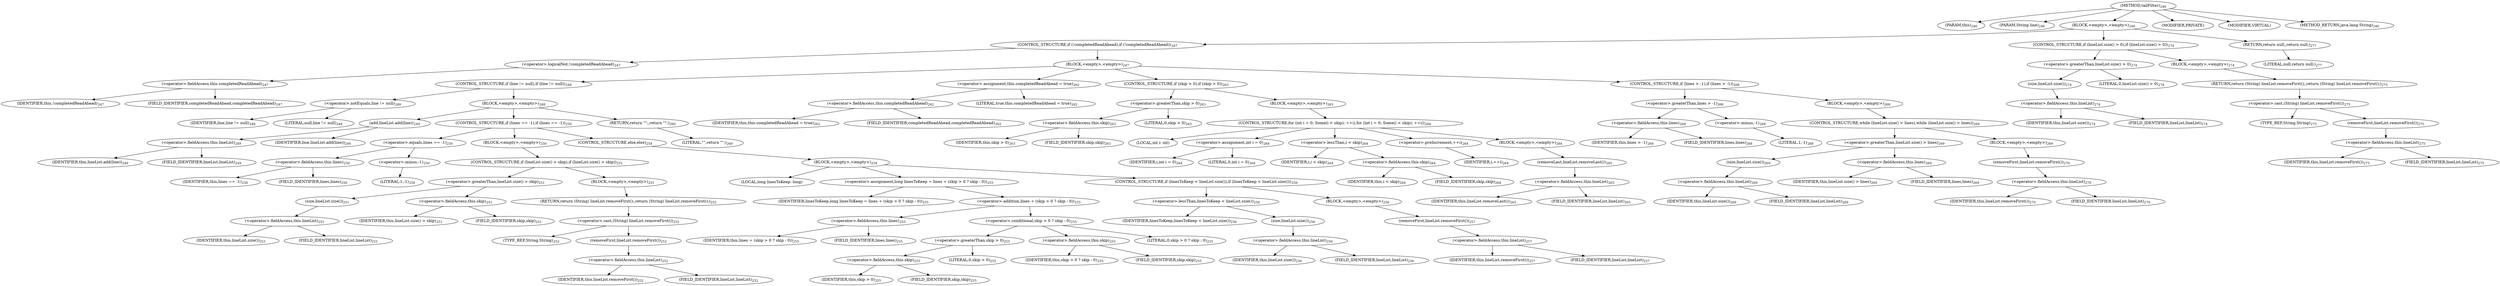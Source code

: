 digraph "tailFilter" {  
"398" [label = <(METHOD,tailFilter)<SUB>246</SUB>> ]
"399" [label = <(PARAM,this)<SUB>246</SUB>> ]
"400" [label = <(PARAM,String line)<SUB>246</SUB>> ]
"401" [label = <(BLOCK,&lt;empty&gt;,&lt;empty&gt;)<SUB>246</SUB>> ]
"402" [label = <(CONTROL_STRUCTURE,if (!completedReadAhead),if (!completedReadAhead))<SUB>247</SUB>> ]
"403" [label = <(&lt;operator&gt;.logicalNot,!completedReadAhead)<SUB>247</SUB>> ]
"404" [label = <(&lt;operator&gt;.fieldAccess,this.completedReadAhead)<SUB>247</SUB>> ]
"405" [label = <(IDENTIFIER,this,!completedReadAhead)<SUB>247</SUB>> ]
"406" [label = <(FIELD_IDENTIFIER,completedReadAhead,completedReadAhead)<SUB>247</SUB>> ]
"407" [label = <(BLOCK,&lt;empty&gt;,&lt;empty&gt;)<SUB>247</SUB>> ]
"408" [label = <(CONTROL_STRUCTURE,if (line != null),if (line != null))<SUB>248</SUB>> ]
"409" [label = <(&lt;operator&gt;.notEquals,line != null)<SUB>248</SUB>> ]
"410" [label = <(IDENTIFIER,line,line != null)<SUB>248</SUB>> ]
"411" [label = <(LITERAL,null,line != null)<SUB>248</SUB>> ]
"412" [label = <(BLOCK,&lt;empty&gt;,&lt;empty&gt;)<SUB>248</SUB>> ]
"413" [label = <(add,lineList.add(line))<SUB>249</SUB>> ]
"414" [label = <(&lt;operator&gt;.fieldAccess,this.lineList)<SUB>249</SUB>> ]
"415" [label = <(IDENTIFIER,this,lineList.add(line))<SUB>249</SUB>> ]
"416" [label = <(FIELD_IDENTIFIER,lineList,lineList)<SUB>249</SUB>> ]
"417" [label = <(IDENTIFIER,line,lineList.add(line))<SUB>249</SUB>> ]
"418" [label = <(CONTROL_STRUCTURE,if (lines == -1),if (lines == -1))<SUB>250</SUB>> ]
"419" [label = <(&lt;operator&gt;.equals,lines == -1)<SUB>250</SUB>> ]
"420" [label = <(&lt;operator&gt;.fieldAccess,this.lines)<SUB>250</SUB>> ]
"421" [label = <(IDENTIFIER,this,lines == -1)<SUB>250</SUB>> ]
"422" [label = <(FIELD_IDENTIFIER,lines,lines)<SUB>250</SUB>> ]
"423" [label = <(&lt;operator&gt;.minus,-1)<SUB>250</SUB>> ]
"424" [label = <(LITERAL,1,-1)<SUB>250</SUB>> ]
"425" [label = <(BLOCK,&lt;empty&gt;,&lt;empty&gt;)<SUB>250</SUB>> ]
"426" [label = <(CONTROL_STRUCTURE,if (lineList.size() &gt; skip),if (lineList.size() &gt; skip))<SUB>251</SUB>> ]
"427" [label = <(&lt;operator&gt;.greaterThan,lineList.size() &gt; skip)<SUB>251</SUB>> ]
"428" [label = <(size,lineList.size())<SUB>251</SUB>> ]
"429" [label = <(&lt;operator&gt;.fieldAccess,this.lineList)<SUB>251</SUB>> ]
"430" [label = <(IDENTIFIER,this,lineList.size())<SUB>251</SUB>> ]
"431" [label = <(FIELD_IDENTIFIER,lineList,lineList)<SUB>251</SUB>> ]
"432" [label = <(&lt;operator&gt;.fieldAccess,this.skip)<SUB>251</SUB>> ]
"433" [label = <(IDENTIFIER,this,lineList.size() &gt; skip)<SUB>251</SUB>> ]
"434" [label = <(FIELD_IDENTIFIER,skip,skip)<SUB>251</SUB>> ]
"435" [label = <(BLOCK,&lt;empty&gt;,&lt;empty&gt;)<SUB>251</SUB>> ]
"436" [label = <(RETURN,return (String) lineList.removeFirst();,return (String) lineList.removeFirst();)<SUB>252</SUB>> ]
"437" [label = <(&lt;operator&gt;.cast,(String) lineList.removeFirst())<SUB>252</SUB>> ]
"438" [label = <(TYPE_REF,String,String)<SUB>252</SUB>> ]
"439" [label = <(removeFirst,lineList.removeFirst())<SUB>252</SUB>> ]
"440" [label = <(&lt;operator&gt;.fieldAccess,this.lineList)<SUB>252</SUB>> ]
"441" [label = <(IDENTIFIER,this,lineList.removeFirst())<SUB>252</SUB>> ]
"442" [label = <(FIELD_IDENTIFIER,lineList,lineList)<SUB>252</SUB>> ]
"443" [label = <(CONTROL_STRUCTURE,else,else)<SUB>254</SUB>> ]
"444" [label = <(BLOCK,&lt;empty&gt;,&lt;empty&gt;)<SUB>254</SUB>> ]
"445" [label = <(LOCAL,long linesToKeep: long)> ]
"446" [label = <(&lt;operator&gt;.assignment,long linesToKeep = lines + (skip &gt; 0 ? skip : 0))<SUB>255</SUB>> ]
"447" [label = <(IDENTIFIER,linesToKeep,long linesToKeep = lines + (skip &gt; 0 ? skip : 0))<SUB>255</SUB>> ]
"448" [label = <(&lt;operator&gt;.addition,lines + (skip &gt; 0 ? skip : 0))<SUB>255</SUB>> ]
"449" [label = <(&lt;operator&gt;.fieldAccess,this.lines)<SUB>255</SUB>> ]
"450" [label = <(IDENTIFIER,this,lines + (skip &gt; 0 ? skip : 0))<SUB>255</SUB>> ]
"451" [label = <(FIELD_IDENTIFIER,lines,lines)<SUB>255</SUB>> ]
"452" [label = <(&lt;operator&gt;.conditional,skip &gt; 0 ? skip : 0)<SUB>255</SUB>> ]
"453" [label = <(&lt;operator&gt;.greaterThan,skip &gt; 0)<SUB>255</SUB>> ]
"454" [label = <(&lt;operator&gt;.fieldAccess,this.skip)<SUB>255</SUB>> ]
"455" [label = <(IDENTIFIER,this,skip &gt; 0)<SUB>255</SUB>> ]
"456" [label = <(FIELD_IDENTIFIER,skip,skip)<SUB>255</SUB>> ]
"457" [label = <(LITERAL,0,skip &gt; 0)<SUB>255</SUB>> ]
"458" [label = <(&lt;operator&gt;.fieldAccess,this.skip)<SUB>255</SUB>> ]
"459" [label = <(IDENTIFIER,this,skip &gt; 0 ? skip : 0)<SUB>255</SUB>> ]
"460" [label = <(FIELD_IDENTIFIER,skip,skip)<SUB>255</SUB>> ]
"461" [label = <(LITERAL,0,skip &gt; 0 ? skip : 0)<SUB>255</SUB>> ]
"462" [label = <(CONTROL_STRUCTURE,if (linesToKeep &lt; lineList.size()),if (linesToKeep &lt; lineList.size()))<SUB>256</SUB>> ]
"463" [label = <(&lt;operator&gt;.lessThan,linesToKeep &lt; lineList.size())<SUB>256</SUB>> ]
"464" [label = <(IDENTIFIER,linesToKeep,linesToKeep &lt; lineList.size())<SUB>256</SUB>> ]
"465" [label = <(size,lineList.size())<SUB>256</SUB>> ]
"466" [label = <(&lt;operator&gt;.fieldAccess,this.lineList)<SUB>256</SUB>> ]
"467" [label = <(IDENTIFIER,this,lineList.size())<SUB>256</SUB>> ]
"468" [label = <(FIELD_IDENTIFIER,lineList,lineList)<SUB>256</SUB>> ]
"469" [label = <(BLOCK,&lt;empty&gt;,&lt;empty&gt;)<SUB>256</SUB>> ]
"470" [label = <(removeFirst,lineList.removeFirst())<SUB>257</SUB>> ]
"471" [label = <(&lt;operator&gt;.fieldAccess,this.lineList)<SUB>257</SUB>> ]
"472" [label = <(IDENTIFIER,this,lineList.removeFirst())<SUB>257</SUB>> ]
"473" [label = <(FIELD_IDENTIFIER,lineList,lineList)<SUB>257</SUB>> ]
"474" [label = <(RETURN,return &quot;&quot;;,return &quot;&quot;;)<SUB>260</SUB>> ]
"475" [label = <(LITERAL,&quot;&quot;,return &quot;&quot;;)<SUB>260</SUB>> ]
"476" [label = <(&lt;operator&gt;.assignment,this.completedReadAhead = true)<SUB>262</SUB>> ]
"477" [label = <(&lt;operator&gt;.fieldAccess,this.completedReadAhead)<SUB>262</SUB>> ]
"478" [label = <(IDENTIFIER,this,this.completedReadAhead = true)<SUB>262</SUB>> ]
"479" [label = <(FIELD_IDENTIFIER,completedReadAhead,completedReadAhead)<SUB>262</SUB>> ]
"480" [label = <(LITERAL,true,this.completedReadAhead = true)<SUB>262</SUB>> ]
"481" [label = <(CONTROL_STRUCTURE,if (skip &gt; 0),if (skip &gt; 0))<SUB>263</SUB>> ]
"482" [label = <(&lt;operator&gt;.greaterThan,skip &gt; 0)<SUB>263</SUB>> ]
"483" [label = <(&lt;operator&gt;.fieldAccess,this.skip)<SUB>263</SUB>> ]
"484" [label = <(IDENTIFIER,this,skip &gt; 0)<SUB>263</SUB>> ]
"485" [label = <(FIELD_IDENTIFIER,skip,skip)<SUB>263</SUB>> ]
"486" [label = <(LITERAL,0,skip &gt; 0)<SUB>263</SUB>> ]
"487" [label = <(BLOCK,&lt;empty&gt;,&lt;empty&gt;)<SUB>263</SUB>> ]
"488" [label = <(CONTROL_STRUCTURE,for (int i = 0; Some(i &lt; skip); ++i),for (int i = 0; Some(i &lt; skip); ++i))<SUB>264</SUB>> ]
"489" [label = <(LOCAL,int i: int)> ]
"490" [label = <(&lt;operator&gt;.assignment,int i = 0)<SUB>264</SUB>> ]
"491" [label = <(IDENTIFIER,i,int i = 0)<SUB>264</SUB>> ]
"492" [label = <(LITERAL,0,int i = 0)<SUB>264</SUB>> ]
"493" [label = <(&lt;operator&gt;.lessThan,i &lt; skip)<SUB>264</SUB>> ]
"494" [label = <(IDENTIFIER,i,i &lt; skip)<SUB>264</SUB>> ]
"495" [label = <(&lt;operator&gt;.fieldAccess,this.skip)<SUB>264</SUB>> ]
"496" [label = <(IDENTIFIER,this,i &lt; skip)<SUB>264</SUB>> ]
"497" [label = <(FIELD_IDENTIFIER,skip,skip)<SUB>264</SUB>> ]
"498" [label = <(&lt;operator&gt;.preIncrement,++i)<SUB>264</SUB>> ]
"499" [label = <(IDENTIFIER,i,++i)<SUB>264</SUB>> ]
"500" [label = <(BLOCK,&lt;empty&gt;,&lt;empty&gt;)<SUB>264</SUB>> ]
"501" [label = <(removeLast,lineList.removeLast())<SUB>265</SUB>> ]
"502" [label = <(&lt;operator&gt;.fieldAccess,this.lineList)<SUB>265</SUB>> ]
"503" [label = <(IDENTIFIER,this,lineList.removeLast())<SUB>265</SUB>> ]
"504" [label = <(FIELD_IDENTIFIER,lineList,lineList)<SUB>265</SUB>> ]
"505" [label = <(CONTROL_STRUCTURE,if (lines &gt; -1),if (lines &gt; -1))<SUB>268</SUB>> ]
"506" [label = <(&lt;operator&gt;.greaterThan,lines &gt; -1)<SUB>268</SUB>> ]
"507" [label = <(&lt;operator&gt;.fieldAccess,this.lines)<SUB>268</SUB>> ]
"508" [label = <(IDENTIFIER,this,lines &gt; -1)<SUB>268</SUB>> ]
"509" [label = <(FIELD_IDENTIFIER,lines,lines)<SUB>268</SUB>> ]
"510" [label = <(&lt;operator&gt;.minus,-1)<SUB>268</SUB>> ]
"511" [label = <(LITERAL,1,-1)<SUB>268</SUB>> ]
"512" [label = <(BLOCK,&lt;empty&gt;,&lt;empty&gt;)<SUB>268</SUB>> ]
"513" [label = <(CONTROL_STRUCTURE,while (lineList.size() &gt; lines),while (lineList.size() &gt; lines))<SUB>269</SUB>> ]
"514" [label = <(&lt;operator&gt;.greaterThan,lineList.size() &gt; lines)<SUB>269</SUB>> ]
"515" [label = <(size,lineList.size())<SUB>269</SUB>> ]
"516" [label = <(&lt;operator&gt;.fieldAccess,this.lineList)<SUB>269</SUB>> ]
"517" [label = <(IDENTIFIER,this,lineList.size())<SUB>269</SUB>> ]
"518" [label = <(FIELD_IDENTIFIER,lineList,lineList)<SUB>269</SUB>> ]
"519" [label = <(&lt;operator&gt;.fieldAccess,this.lines)<SUB>269</SUB>> ]
"520" [label = <(IDENTIFIER,this,lineList.size() &gt; lines)<SUB>269</SUB>> ]
"521" [label = <(FIELD_IDENTIFIER,lines,lines)<SUB>269</SUB>> ]
"522" [label = <(BLOCK,&lt;empty&gt;,&lt;empty&gt;)<SUB>269</SUB>> ]
"523" [label = <(removeFirst,lineList.removeFirst())<SUB>270</SUB>> ]
"524" [label = <(&lt;operator&gt;.fieldAccess,this.lineList)<SUB>270</SUB>> ]
"525" [label = <(IDENTIFIER,this,lineList.removeFirst())<SUB>270</SUB>> ]
"526" [label = <(FIELD_IDENTIFIER,lineList,lineList)<SUB>270</SUB>> ]
"527" [label = <(CONTROL_STRUCTURE,if (lineList.size() &gt; 0),if (lineList.size() &gt; 0))<SUB>274</SUB>> ]
"528" [label = <(&lt;operator&gt;.greaterThan,lineList.size() &gt; 0)<SUB>274</SUB>> ]
"529" [label = <(size,lineList.size())<SUB>274</SUB>> ]
"530" [label = <(&lt;operator&gt;.fieldAccess,this.lineList)<SUB>274</SUB>> ]
"531" [label = <(IDENTIFIER,this,lineList.size())<SUB>274</SUB>> ]
"532" [label = <(FIELD_IDENTIFIER,lineList,lineList)<SUB>274</SUB>> ]
"533" [label = <(LITERAL,0,lineList.size() &gt; 0)<SUB>274</SUB>> ]
"534" [label = <(BLOCK,&lt;empty&gt;,&lt;empty&gt;)<SUB>274</SUB>> ]
"535" [label = <(RETURN,return (String) lineList.removeFirst();,return (String) lineList.removeFirst();)<SUB>275</SUB>> ]
"536" [label = <(&lt;operator&gt;.cast,(String) lineList.removeFirst())<SUB>275</SUB>> ]
"537" [label = <(TYPE_REF,String,String)<SUB>275</SUB>> ]
"538" [label = <(removeFirst,lineList.removeFirst())<SUB>275</SUB>> ]
"539" [label = <(&lt;operator&gt;.fieldAccess,this.lineList)<SUB>275</SUB>> ]
"540" [label = <(IDENTIFIER,this,lineList.removeFirst())<SUB>275</SUB>> ]
"541" [label = <(FIELD_IDENTIFIER,lineList,lineList)<SUB>275</SUB>> ]
"542" [label = <(RETURN,return null;,return null;)<SUB>277</SUB>> ]
"543" [label = <(LITERAL,null,return null;)<SUB>277</SUB>> ]
"544" [label = <(MODIFIER,PRIVATE)> ]
"545" [label = <(MODIFIER,VIRTUAL)> ]
"546" [label = <(METHOD_RETURN,java.lang.String)<SUB>246</SUB>> ]
  "398" -> "399" 
  "398" -> "400" 
  "398" -> "401" 
  "398" -> "544" 
  "398" -> "545" 
  "398" -> "546" 
  "401" -> "402" 
  "401" -> "527" 
  "401" -> "542" 
  "402" -> "403" 
  "402" -> "407" 
  "403" -> "404" 
  "404" -> "405" 
  "404" -> "406" 
  "407" -> "408" 
  "407" -> "476" 
  "407" -> "481" 
  "407" -> "505" 
  "408" -> "409" 
  "408" -> "412" 
  "409" -> "410" 
  "409" -> "411" 
  "412" -> "413" 
  "412" -> "418" 
  "412" -> "474" 
  "413" -> "414" 
  "413" -> "417" 
  "414" -> "415" 
  "414" -> "416" 
  "418" -> "419" 
  "418" -> "425" 
  "418" -> "443" 
  "419" -> "420" 
  "419" -> "423" 
  "420" -> "421" 
  "420" -> "422" 
  "423" -> "424" 
  "425" -> "426" 
  "426" -> "427" 
  "426" -> "435" 
  "427" -> "428" 
  "427" -> "432" 
  "428" -> "429" 
  "429" -> "430" 
  "429" -> "431" 
  "432" -> "433" 
  "432" -> "434" 
  "435" -> "436" 
  "436" -> "437" 
  "437" -> "438" 
  "437" -> "439" 
  "439" -> "440" 
  "440" -> "441" 
  "440" -> "442" 
  "443" -> "444" 
  "444" -> "445" 
  "444" -> "446" 
  "444" -> "462" 
  "446" -> "447" 
  "446" -> "448" 
  "448" -> "449" 
  "448" -> "452" 
  "449" -> "450" 
  "449" -> "451" 
  "452" -> "453" 
  "452" -> "458" 
  "452" -> "461" 
  "453" -> "454" 
  "453" -> "457" 
  "454" -> "455" 
  "454" -> "456" 
  "458" -> "459" 
  "458" -> "460" 
  "462" -> "463" 
  "462" -> "469" 
  "463" -> "464" 
  "463" -> "465" 
  "465" -> "466" 
  "466" -> "467" 
  "466" -> "468" 
  "469" -> "470" 
  "470" -> "471" 
  "471" -> "472" 
  "471" -> "473" 
  "474" -> "475" 
  "476" -> "477" 
  "476" -> "480" 
  "477" -> "478" 
  "477" -> "479" 
  "481" -> "482" 
  "481" -> "487" 
  "482" -> "483" 
  "482" -> "486" 
  "483" -> "484" 
  "483" -> "485" 
  "487" -> "488" 
  "488" -> "489" 
  "488" -> "490" 
  "488" -> "493" 
  "488" -> "498" 
  "488" -> "500" 
  "490" -> "491" 
  "490" -> "492" 
  "493" -> "494" 
  "493" -> "495" 
  "495" -> "496" 
  "495" -> "497" 
  "498" -> "499" 
  "500" -> "501" 
  "501" -> "502" 
  "502" -> "503" 
  "502" -> "504" 
  "505" -> "506" 
  "505" -> "512" 
  "506" -> "507" 
  "506" -> "510" 
  "507" -> "508" 
  "507" -> "509" 
  "510" -> "511" 
  "512" -> "513" 
  "513" -> "514" 
  "513" -> "522" 
  "514" -> "515" 
  "514" -> "519" 
  "515" -> "516" 
  "516" -> "517" 
  "516" -> "518" 
  "519" -> "520" 
  "519" -> "521" 
  "522" -> "523" 
  "523" -> "524" 
  "524" -> "525" 
  "524" -> "526" 
  "527" -> "528" 
  "527" -> "534" 
  "528" -> "529" 
  "528" -> "533" 
  "529" -> "530" 
  "530" -> "531" 
  "530" -> "532" 
  "534" -> "535" 
  "535" -> "536" 
  "536" -> "537" 
  "536" -> "538" 
  "538" -> "539" 
  "539" -> "540" 
  "539" -> "541" 
  "542" -> "543" 
}

